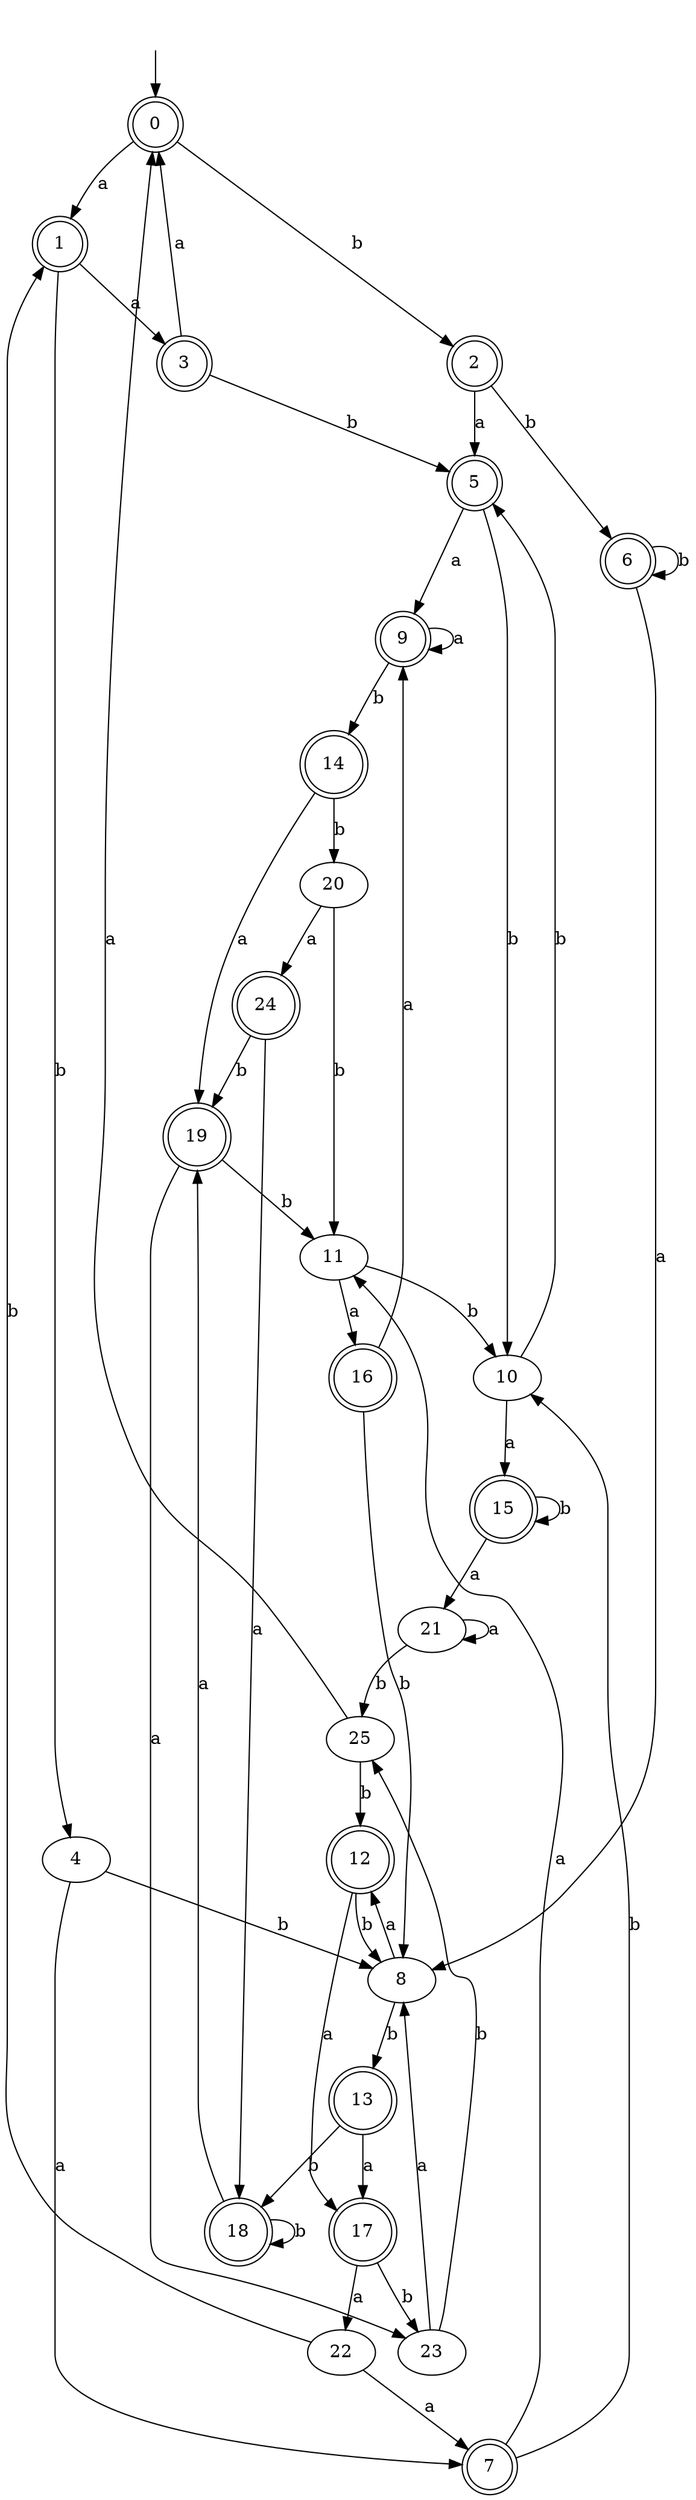 digraph RandomDFA {
  __start0 [label="", shape=none];
  __start0 -> 0 [label=""];
  0 [shape=circle] [shape=doublecircle]
  0 -> 1 [label="a"]
  0 -> 2 [label="b"]
  1 [shape=doublecircle]
  1 -> 3 [label="a"]
  1 -> 4 [label="b"]
  2 [shape=doublecircle]
  2 -> 5 [label="a"]
  2 -> 6 [label="b"]
  3 [shape=doublecircle]
  3 -> 0 [label="a"]
  3 -> 5 [label="b"]
  4
  4 -> 7 [label="a"]
  4 -> 8 [label="b"]
  5 [shape=doublecircle]
  5 -> 9 [label="a"]
  5 -> 10 [label="b"]
  6 [shape=doublecircle]
  6 -> 8 [label="a"]
  6 -> 6 [label="b"]
  7 [shape=doublecircle]
  7 -> 11 [label="a"]
  7 -> 10 [label="b"]
  8
  8 -> 12 [label="a"]
  8 -> 13 [label="b"]
  9 [shape=doublecircle]
  9 -> 9 [label="a"]
  9 -> 14 [label="b"]
  10
  10 -> 15 [label="a"]
  10 -> 5 [label="b"]
  11
  11 -> 16 [label="a"]
  11 -> 10 [label="b"]
  12 [shape=doublecircle]
  12 -> 17 [label="a"]
  12 -> 8 [label="b"]
  13 [shape=doublecircle]
  13 -> 17 [label="a"]
  13 -> 18 [label="b"]
  14 [shape=doublecircle]
  14 -> 19 [label="a"]
  14 -> 20 [label="b"]
  15 [shape=doublecircle]
  15 -> 21 [label="a"]
  15 -> 15 [label="b"]
  16 [shape=doublecircle]
  16 -> 9 [label="a"]
  16 -> 8 [label="b"]
  17 [shape=doublecircle]
  17 -> 22 [label="a"]
  17 -> 23 [label="b"]
  18 [shape=doublecircle]
  18 -> 19 [label="a"]
  18 -> 18 [label="b"]
  19 [shape=doublecircle]
  19 -> 23 [label="a"]
  19 -> 11 [label="b"]
  20
  20 -> 24 [label="a"]
  20 -> 11 [label="b"]
  21
  21 -> 21 [label="a"]
  21 -> 25 [label="b"]
  22
  22 -> 7 [label="a"]
  22 -> 1 [label="b"]
  23
  23 -> 8 [label="a"]
  23 -> 25 [label="b"]
  24 [shape=doublecircle]
  24 -> 18 [label="a"]
  24 -> 19 [label="b"]
  25
  25 -> 0 [label="a"]
  25 -> 12 [label="b"]
}
